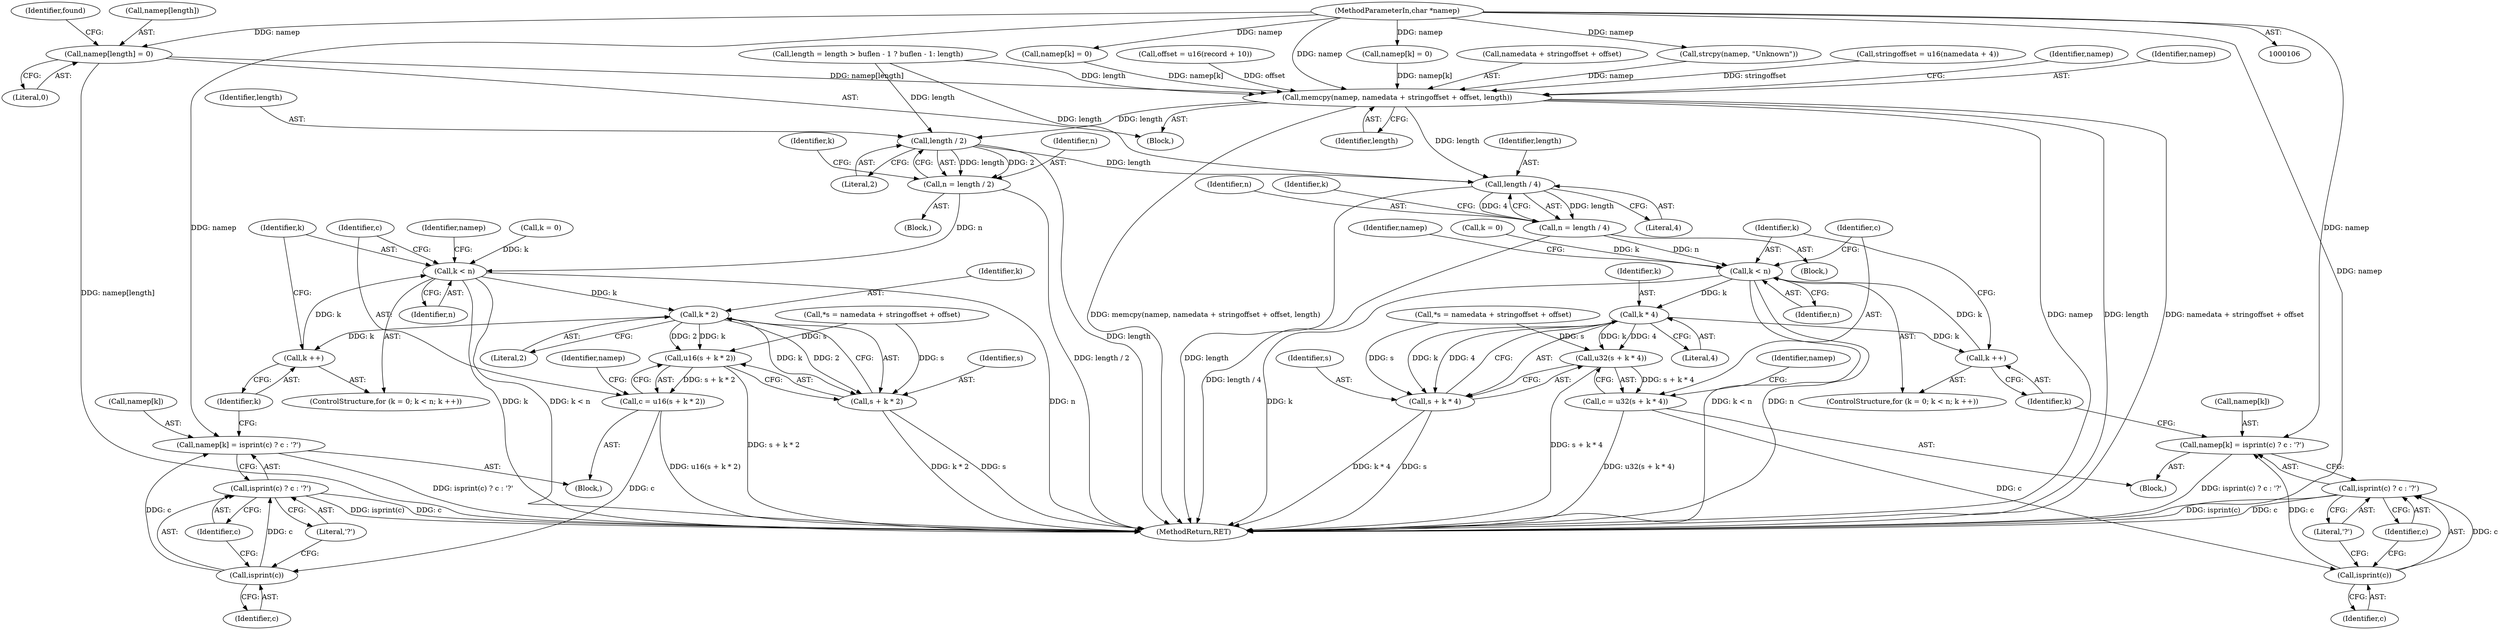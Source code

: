 digraph "0_ghostscript_3c2aebbedd37fab054e80f2e315de07d7e9b5bdb@pointer" {
"1000305" [label="(Call,namep[length] = 0)"];
"1000108" [label="(MethodParameterIn,char *namep)"];
"1000297" [label="(Call,memcpy(namep, namedata + stringoffset + offset, length))"];
"1000342" [label="(Call,length / 2)"];
"1000340" [label="(Call,n = length / 2)"];
"1000349" [label="(Call,k < n)"];
"1000361" [label="(Call,k * 2)"];
"1000352" [label="(Call,k ++)"];
"1000358" [label="(Call,u16(s + k * 2))"];
"1000356" [label="(Call,c = u16(s + k * 2))"];
"1000369" [label="(Call,isprint(c))"];
"1000364" [label="(Call,namep[k] = isprint(c) ? c : '?')"];
"1000368" [label="(Call,isprint(c) ? c : '?')"];
"1000359" [label="(Call,s + k * 2)"];
"1000410" [label="(Call,length / 4)"];
"1000408" [label="(Call,n = length / 4)"];
"1000417" [label="(Call,k < n)"];
"1000429" [label="(Call,k * 4)"];
"1000420" [label="(Call,k ++)"];
"1000426" [label="(Call,u32(s + k * 4))"];
"1000424" [label="(Call,c = u32(s + k * 4))"];
"1000437" [label="(Call,isprint(c))"];
"1000432" [label="(Call,namep[k] = isprint(c) ? c : '?')"];
"1000436" [label="(Call,isprint(c) ? c : '?')"];
"1000427" [label="(Call,s + k * 4)"];
"1000296" [label="(Block,)"];
"1000398" [label="(Block,)"];
"1000343" [label="(Identifier,length)"];
"1000297" [label="(Call,memcpy(namep, namedata + stringoffset + offset, length))"];
"1000436" [label="(Call,isprint(c) ? c : '?')"];
"1000409" [label="(Identifier,n)"];
"1000304" [label="(Identifier,length)"];
"1000419" [label="(Identifier,n)"];
"1000362" [label="(Identifier,k)"];
"1000347" [label="(Identifier,k)"];
"1000265" [label="(Call,offset = u16(record + 10))"];
"1000373" [label="(Call,namep[k] = 0)"];
"1000350" [label="(Identifier,k)"];
"1000428" [label="(Identifier,s)"];
"1000340" [label="(Call,n = length / 2)"];
"1000375" [label="(Identifier,namep)"];
"1000299" [label="(Call,namedata + stringoffset + offset)"];
"1000420" [label="(Call,k ++)"];
"1000424" [label="(Call,c = u32(s + k * 4))"];
"1000369" [label="(Call,isprint(c))"];
"1000429" [label="(Call,k * 4)"];
"1000358" [label="(Call,u16(s + k * 2))"];
"1000311" [label="(Identifier,found)"];
"1000426" [label="(Call,u32(s + k * 4))"];
"1000356" [label="(Call,c = u16(s + k * 2))"];
"1000417" [label="(Call,k < n)"];
"1000400" [label="(Call,*s = namedata + stringoffset + offset)"];
"1000443" [label="(Identifier,namep)"];
"1000354" [label="(Block,)"];
"1000414" [label="(Call,k = 0)"];
"1000431" [label="(Literal,4)"];
"1000430" [label="(Identifier,k)"];
"1000306" [label="(Call,namep[length])"];
"1000427" [label="(Call,s + k * 4)"];
"1000365" [label="(Call,namep[k])"];
"1000346" [label="(Call,k = 0)"];
"1000422" [label="(Block,)"];
"1000441" [label="(Call,namep[k] = 0)"];
"1000421" [label="(Identifier,k)"];
"1000440" [label="(Literal,'?')"];
"1000345" [label="(ControlStructure,for (k = 0; k < n; k ++))"];
"1000415" [label="(Identifier,k)"];
"1000408" [label="(Call,n = length / 4)"];
"1000332" [label="(Call,*s = namedata + stringoffset + offset)"];
"1000425" [label="(Identifier,c)"];
"1000352" [label="(Call,k ++)"];
"1000305" [label="(Call,namep[length] = 0)"];
"1000364" [label="(Call,namep[k] = isprint(c) ? c : '?')"];
"1000439" [label="(Identifier,c)"];
"1000342" [label="(Call,length / 2)"];
"1000361" [label="(Call,k * 2)"];
"1000412" [label="(Literal,4)"];
"1000122" [label="(Call,strcpy(namep, \"Unknown\"))"];
"1000351" [label="(Identifier,n)"];
"1000433" [label="(Call,namep[k])"];
"1000434" [label="(Identifier,namep)"];
"1000410" [label="(Call,length / 4)"];
"1000330" [label="(Block,)"];
"1000437" [label="(Call,isprint(c))"];
"1000309" [label="(Literal,0)"];
"1000169" [label="(Call,stringoffset = u16(namedata + 4))"];
"1000368" [label="(Call,isprint(c) ? c : '?')"];
"1000341" [label="(Identifier,n)"];
"1000307" [label="(Identifier,namep)"];
"1000360" [label="(Identifier,s)"];
"1000349" [label="(Call,k < n)"];
"1000418" [label="(Identifier,k)"];
"1000438" [label="(Identifier,c)"];
"1000359" [label="(Call,s + k * 2)"];
"1000357" [label="(Identifier,c)"];
"1000366" [label="(Identifier,namep)"];
"1000413" [label="(ControlStructure,for (k = 0; k < n; k ++))"];
"1000372" [label="(Literal,'?')"];
"1000353" [label="(Identifier,k)"];
"1000271" [label="(Call,length = length > buflen - 1 ? buflen - 1: length)"];
"1000298" [label="(Identifier,namep)"];
"1000370" [label="(Identifier,c)"];
"1000371" [label="(Identifier,c)"];
"1000363" [label="(Literal,2)"];
"1000344" [label="(Literal,2)"];
"1000411" [label="(Identifier,length)"];
"1000108" [label="(MethodParameterIn,char *namep)"];
"1000432" [label="(Call,namep[k] = isprint(c) ? c : '?')"];
"1000449" [label="(MethodReturn,RET)"];
"1000305" -> "1000296"  [label="AST: "];
"1000305" -> "1000309"  [label="CFG: "];
"1000306" -> "1000305"  [label="AST: "];
"1000309" -> "1000305"  [label="AST: "];
"1000311" -> "1000305"  [label="CFG: "];
"1000305" -> "1000449"  [label="DDG: namep[length]"];
"1000305" -> "1000297"  [label="DDG: namep[length]"];
"1000108" -> "1000305"  [label="DDG: namep"];
"1000108" -> "1000106"  [label="AST: "];
"1000108" -> "1000449"  [label="DDG: namep"];
"1000108" -> "1000122"  [label="DDG: namep"];
"1000108" -> "1000297"  [label="DDG: namep"];
"1000108" -> "1000364"  [label="DDG: namep"];
"1000108" -> "1000373"  [label="DDG: namep"];
"1000108" -> "1000432"  [label="DDG: namep"];
"1000108" -> "1000441"  [label="DDG: namep"];
"1000297" -> "1000296"  [label="AST: "];
"1000297" -> "1000304"  [label="CFG: "];
"1000298" -> "1000297"  [label="AST: "];
"1000299" -> "1000297"  [label="AST: "];
"1000304" -> "1000297"  [label="AST: "];
"1000307" -> "1000297"  [label="CFG: "];
"1000297" -> "1000449"  [label="DDG: namep"];
"1000297" -> "1000449"  [label="DDG: length"];
"1000297" -> "1000449"  [label="DDG: namedata + stringoffset + offset"];
"1000297" -> "1000449"  [label="DDG: memcpy(namep, namedata + stringoffset + offset, length)"];
"1000122" -> "1000297"  [label="DDG: namep"];
"1000373" -> "1000297"  [label="DDG: namep[k]"];
"1000441" -> "1000297"  [label="DDG: namep[k]"];
"1000169" -> "1000297"  [label="DDG: stringoffset"];
"1000265" -> "1000297"  [label="DDG: offset"];
"1000271" -> "1000297"  [label="DDG: length"];
"1000297" -> "1000342"  [label="DDG: length"];
"1000297" -> "1000410"  [label="DDG: length"];
"1000342" -> "1000340"  [label="AST: "];
"1000342" -> "1000344"  [label="CFG: "];
"1000343" -> "1000342"  [label="AST: "];
"1000344" -> "1000342"  [label="AST: "];
"1000340" -> "1000342"  [label="CFG: "];
"1000342" -> "1000449"  [label="DDG: length"];
"1000342" -> "1000340"  [label="DDG: length"];
"1000342" -> "1000340"  [label="DDG: 2"];
"1000271" -> "1000342"  [label="DDG: length"];
"1000342" -> "1000410"  [label="DDG: length"];
"1000340" -> "1000330"  [label="AST: "];
"1000341" -> "1000340"  [label="AST: "];
"1000347" -> "1000340"  [label="CFG: "];
"1000340" -> "1000449"  [label="DDG: length / 2"];
"1000340" -> "1000349"  [label="DDG: n"];
"1000349" -> "1000345"  [label="AST: "];
"1000349" -> "1000351"  [label="CFG: "];
"1000350" -> "1000349"  [label="AST: "];
"1000351" -> "1000349"  [label="AST: "];
"1000357" -> "1000349"  [label="CFG: "];
"1000375" -> "1000349"  [label="CFG: "];
"1000349" -> "1000449"  [label="DDG: k < n"];
"1000349" -> "1000449"  [label="DDG: n"];
"1000349" -> "1000449"  [label="DDG: k"];
"1000352" -> "1000349"  [label="DDG: k"];
"1000346" -> "1000349"  [label="DDG: k"];
"1000349" -> "1000361"  [label="DDG: k"];
"1000361" -> "1000359"  [label="AST: "];
"1000361" -> "1000363"  [label="CFG: "];
"1000362" -> "1000361"  [label="AST: "];
"1000363" -> "1000361"  [label="AST: "];
"1000359" -> "1000361"  [label="CFG: "];
"1000361" -> "1000352"  [label="DDG: k"];
"1000361" -> "1000358"  [label="DDG: k"];
"1000361" -> "1000358"  [label="DDG: 2"];
"1000361" -> "1000359"  [label="DDG: k"];
"1000361" -> "1000359"  [label="DDG: 2"];
"1000352" -> "1000345"  [label="AST: "];
"1000352" -> "1000353"  [label="CFG: "];
"1000353" -> "1000352"  [label="AST: "];
"1000350" -> "1000352"  [label="CFG: "];
"1000358" -> "1000356"  [label="AST: "];
"1000358" -> "1000359"  [label="CFG: "];
"1000359" -> "1000358"  [label="AST: "];
"1000356" -> "1000358"  [label="CFG: "];
"1000358" -> "1000449"  [label="DDG: s + k * 2"];
"1000358" -> "1000356"  [label="DDG: s + k * 2"];
"1000332" -> "1000358"  [label="DDG: s"];
"1000356" -> "1000354"  [label="AST: "];
"1000357" -> "1000356"  [label="AST: "];
"1000366" -> "1000356"  [label="CFG: "];
"1000356" -> "1000449"  [label="DDG: u16(s + k * 2)"];
"1000356" -> "1000369"  [label="DDG: c"];
"1000369" -> "1000368"  [label="AST: "];
"1000369" -> "1000370"  [label="CFG: "];
"1000370" -> "1000369"  [label="AST: "];
"1000371" -> "1000369"  [label="CFG: "];
"1000372" -> "1000369"  [label="CFG: "];
"1000369" -> "1000364"  [label="DDG: c"];
"1000369" -> "1000368"  [label="DDG: c"];
"1000364" -> "1000354"  [label="AST: "];
"1000364" -> "1000368"  [label="CFG: "];
"1000365" -> "1000364"  [label="AST: "];
"1000368" -> "1000364"  [label="AST: "];
"1000353" -> "1000364"  [label="CFG: "];
"1000364" -> "1000449"  [label="DDG: isprint(c) ? c : '?'"];
"1000368" -> "1000371"  [label="CFG: "];
"1000368" -> "1000372"  [label="CFG: "];
"1000371" -> "1000368"  [label="AST: "];
"1000372" -> "1000368"  [label="AST: "];
"1000368" -> "1000449"  [label="DDG: isprint(c)"];
"1000368" -> "1000449"  [label="DDG: c"];
"1000360" -> "1000359"  [label="AST: "];
"1000359" -> "1000449"  [label="DDG: k * 2"];
"1000359" -> "1000449"  [label="DDG: s"];
"1000332" -> "1000359"  [label="DDG: s"];
"1000410" -> "1000408"  [label="AST: "];
"1000410" -> "1000412"  [label="CFG: "];
"1000411" -> "1000410"  [label="AST: "];
"1000412" -> "1000410"  [label="AST: "];
"1000408" -> "1000410"  [label="CFG: "];
"1000410" -> "1000449"  [label="DDG: length"];
"1000410" -> "1000408"  [label="DDG: length"];
"1000410" -> "1000408"  [label="DDG: 4"];
"1000271" -> "1000410"  [label="DDG: length"];
"1000408" -> "1000398"  [label="AST: "];
"1000409" -> "1000408"  [label="AST: "];
"1000415" -> "1000408"  [label="CFG: "];
"1000408" -> "1000449"  [label="DDG: length / 4"];
"1000408" -> "1000417"  [label="DDG: n"];
"1000417" -> "1000413"  [label="AST: "];
"1000417" -> "1000419"  [label="CFG: "];
"1000418" -> "1000417"  [label="AST: "];
"1000419" -> "1000417"  [label="AST: "];
"1000425" -> "1000417"  [label="CFG: "];
"1000443" -> "1000417"  [label="CFG: "];
"1000417" -> "1000449"  [label="DDG: k"];
"1000417" -> "1000449"  [label="DDG: k < n"];
"1000417" -> "1000449"  [label="DDG: n"];
"1000414" -> "1000417"  [label="DDG: k"];
"1000420" -> "1000417"  [label="DDG: k"];
"1000417" -> "1000429"  [label="DDG: k"];
"1000429" -> "1000427"  [label="AST: "];
"1000429" -> "1000431"  [label="CFG: "];
"1000430" -> "1000429"  [label="AST: "];
"1000431" -> "1000429"  [label="AST: "];
"1000427" -> "1000429"  [label="CFG: "];
"1000429" -> "1000420"  [label="DDG: k"];
"1000429" -> "1000426"  [label="DDG: k"];
"1000429" -> "1000426"  [label="DDG: 4"];
"1000429" -> "1000427"  [label="DDG: k"];
"1000429" -> "1000427"  [label="DDG: 4"];
"1000420" -> "1000413"  [label="AST: "];
"1000420" -> "1000421"  [label="CFG: "];
"1000421" -> "1000420"  [label="AST: "];
"1000418" -> "1000420"  [label="CFG: "];
"1000426" -> "1000424"  [label="AST: "];
"1000426" -> "1000427"  [label="CFG: "];
"1000427" -> "1000426"  [label="AST: "];
"1000424" -> "1000426"  [label="CFG: "];
"1000426" -> "1000449"  [label="DDG: s + k * 4"];
"1000426" -> "1000424"  [label="DDG: s + k * 4"];
"1000400" -> "1000426"  [label="DDG: s"];
"1000424" -> "1000422"  [label="AST: "];
"1000425" -> "1000424"  [label="AST: "];
"1000434" -> "1000424"  [label="CFG: "];
"1000424" -> "1000449"  [label="DDG: u32(s + k * 4)"];
"1000424" -> "1000437"  [label="DDG: c"];
"1000437" -> "1000436"  [label="AST: "];
"1000437" -> "1000438"  [label="CFG: "];
"1000438" -> "1000437"  [label="AST: "];
"1000439" -> "1000437"  [label="CFG: "];
"1000440" -> "1000437"  [label="CFG: "];
"1000437" -> "1000432"  [label="DDG: c"];
"1000437" -> "1000436"  [label="DDG: c"];
"1000432" -> "1000422"  [label="AST: "];
"1000432" -> "1000436"  [label="CFG: "];
"1000433" -> "1000432"  [label="AST: "];
"1000436" -> "1000432"  [label="AST: "];
"1000421" -> "1000432"  [label="CFG: "];
"1000432" -> "1000449"  [label="DDG: isprint(c) ? c : '?'"];
"1000436" -> "1000439"  [label="CFG: "];
"1000436" -> "1000440"  [label="CFG: "];
"1000439" -> "1000436"  [label="AST: "];
"1000440" -> "1000436"  [label="AST: "];
"1000436" -> "1000449"  [label="DDG: isprint(c)"];
"1000436" -> "1000449"  [label="DDG: c"];
"1000428" -> "1000427"  [label="AST: "];
"1000427" -> "1000449"  [label="DDG: s"];
"1000427" -> "1000449"  [label="DDG: k * 4"];
"1000400" -> "1000427"  [label="DDG: s"];
}
